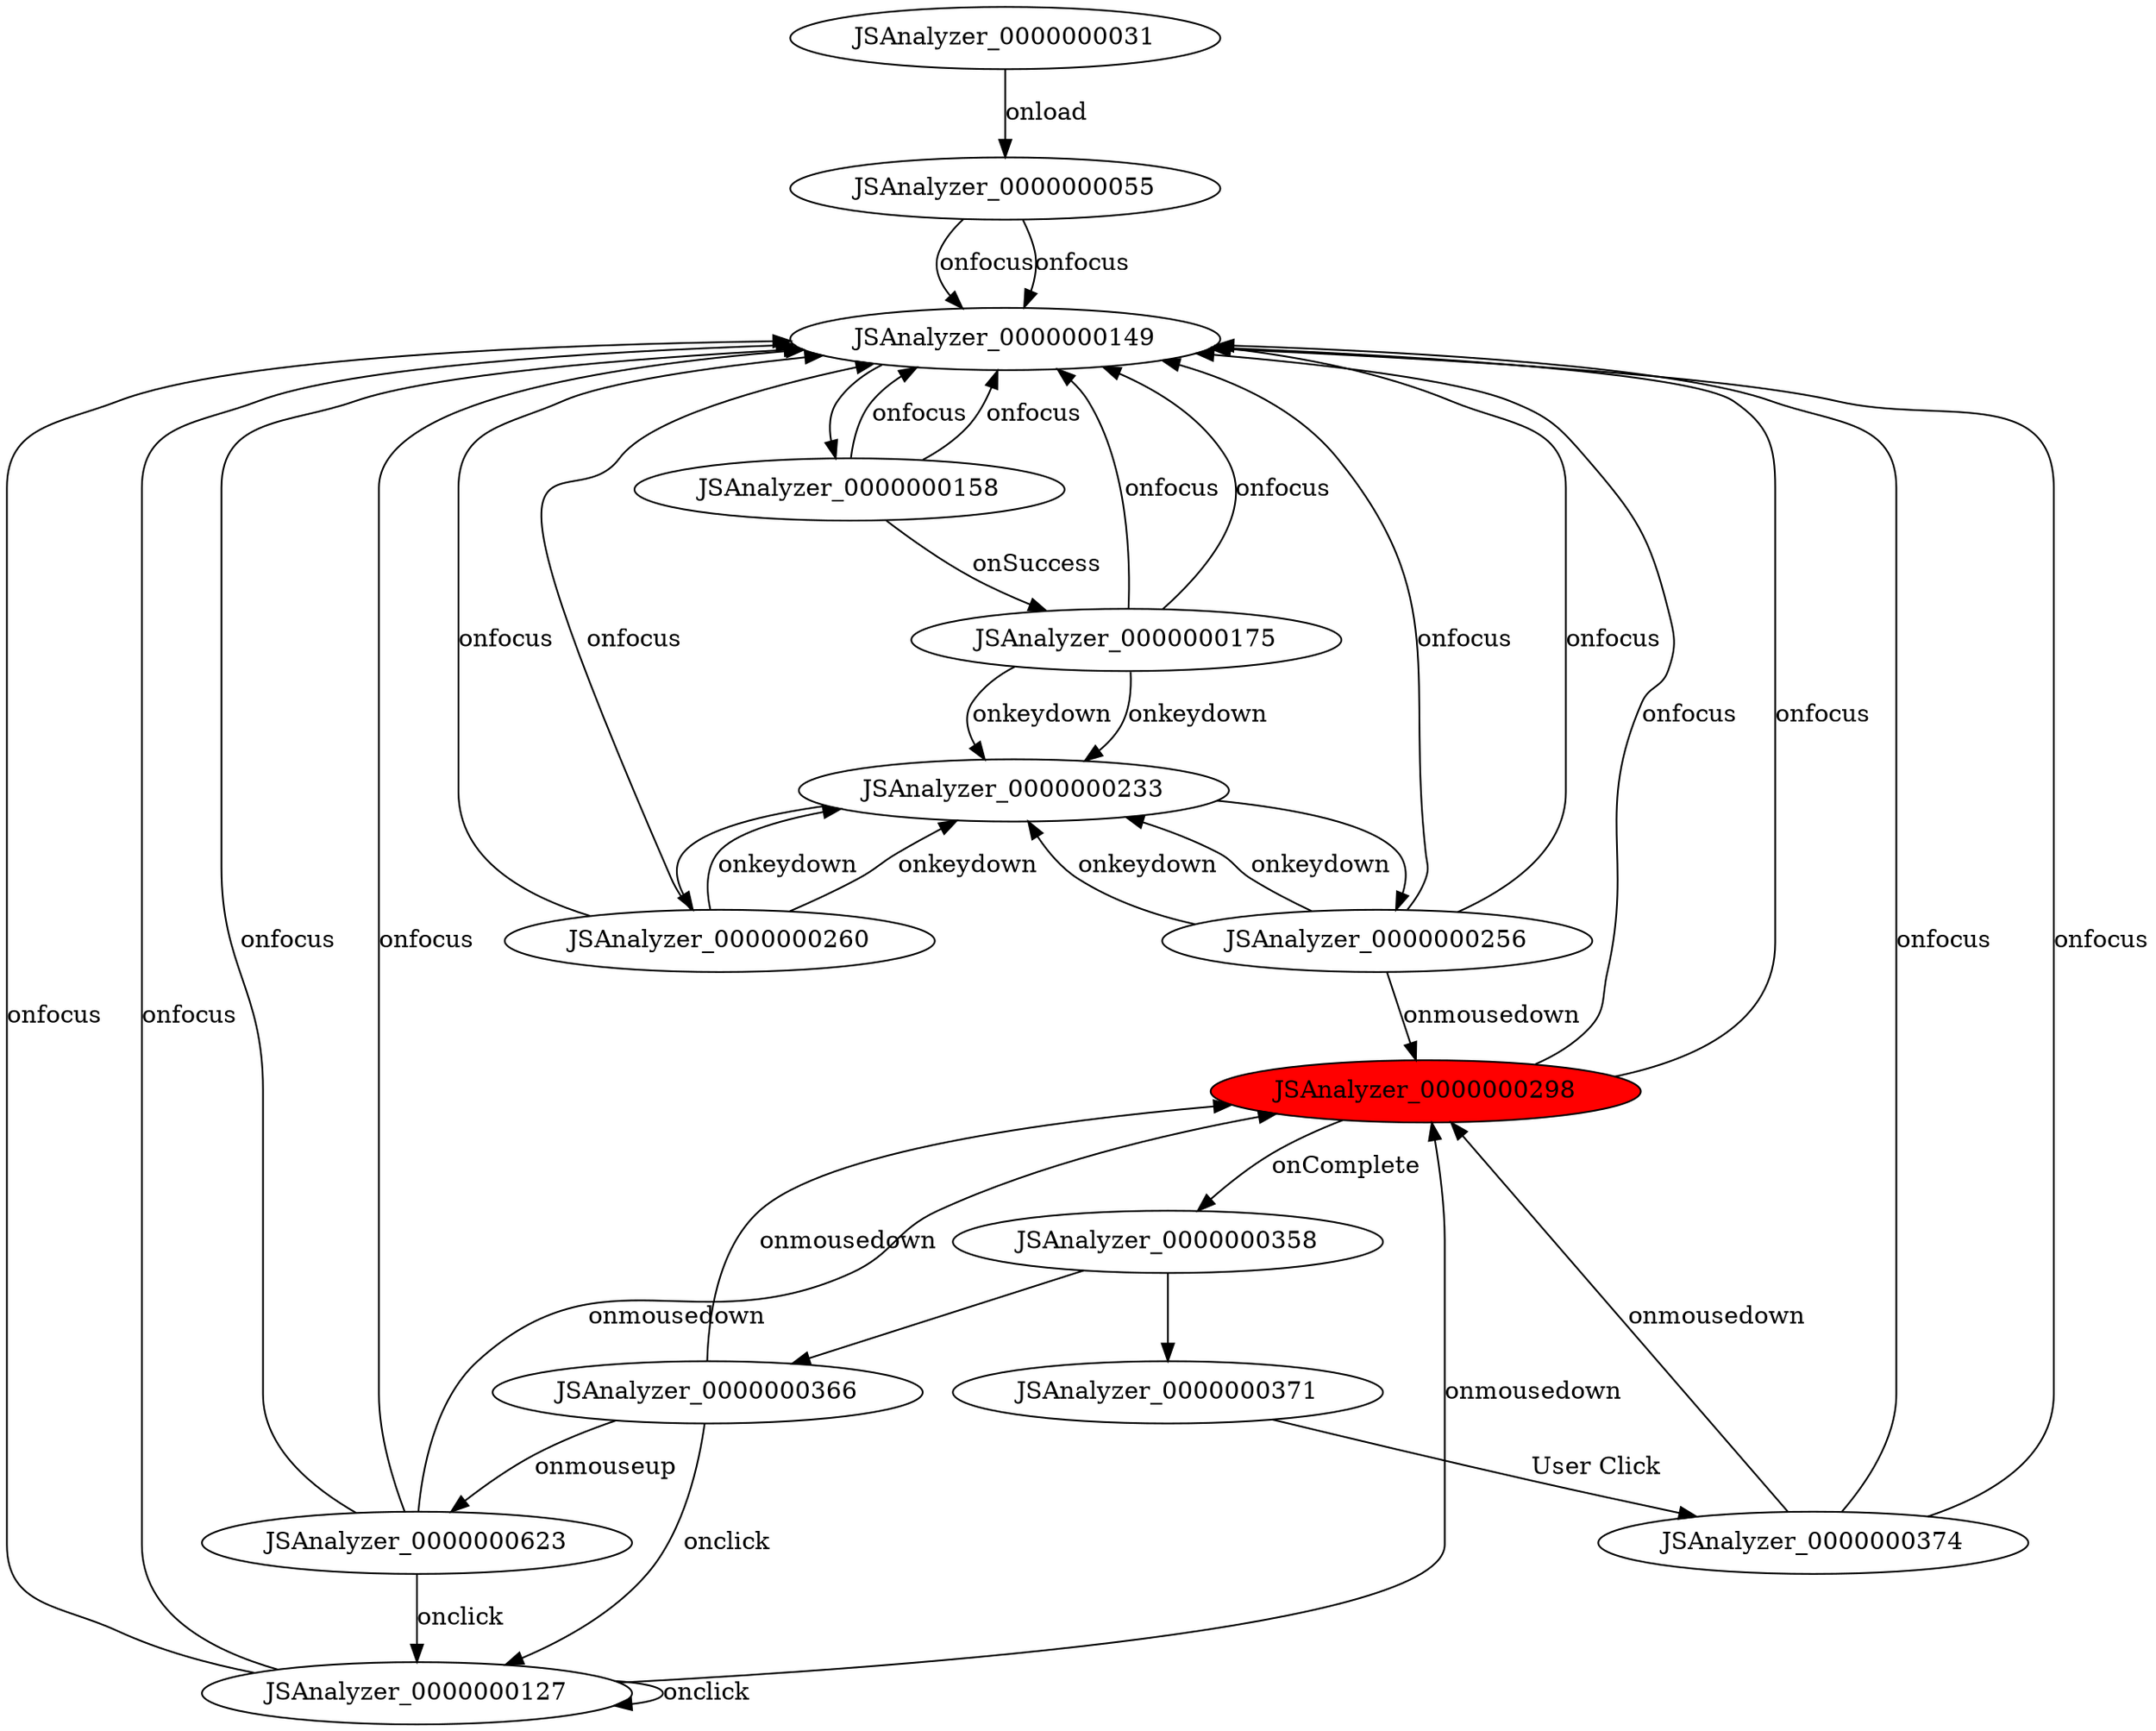 digraph FSM {
JSAnalyzer_0000000031 [];
JSAnalyzer_0000000055 [];
JSAnalyzer_0000000127 [];
JSAnalyzer_0000000149 [];
JSAnalyzer_0000000158 [];
JSAnalyzer_0000000175 [];
JSAnalyzer_0000000233 [];
JSAnalyzer_0000000256 [];
JSAnalyzer_0000000260 [];
JSAnalyzer_0000000298 [style=filled,fillcolor=red];
JSAnalyzer_0000000358 [];
JSAnalyzer_0000000366 [];
JSAnalyzer_0000000371 [];
JSAnalyzer_0000000623 [];
JSAnalyzer_0000000374 [];
JSAnalyzer_0000000149 -> JSAnalyzer_0000000158 []
JSAnalyzer_0000000233 -> JSAnalyzer_0000000256 []
JSAnalyzer_0000000233 -> JSAnalyzer_0000000260 []
JSAnalyzer_0000000358 -> JSAnalyzer_0000000366 []
JSAnalyzer_0000000358 -> JSAnalyzer_0000000371 []
JSAnalyzer_0000000031 -> JSAnalyzer_0000000055 [label="onload"]
JSAnalyzer_0000000055 -> JSAnalyzer_0000000149 [label="onfocus"]
JSAnalyzer_0000000055 -> JSAnalyzer_0000000149 [label="onfocus"]
JSAnalyzer_0000000127 -> JSAnalyzer_0000000149 [label="onfocus"]
JSAnalyzer_0000000127 -> JSAnalyzer_0000000149 [label="onfocus"]
JSAnalyzer_0000000127 -> JSAnalyzer_0000000298 [label="onmousedown"]
JSAnalyzer_0000000127 -> JSAnalyzer_0000000127 [label="onclick"]
JSAnalyzer_0000000158 -> JSAnalyzer_0000000175 [label="onSuccess"]
JSAnalyzer_0000000158 -> JSAnalyzer_0000000149 [label="onfocus"]
JSAnalyzer_0000000158 -> JSAnalyzer_0000000149 [label="onfocus"]
JSAnalyzer_0000000175 -> JSAnalyzer_0000000233 [label="onkeydown"]
JSAnalyzer_0000000175 -> JSAnalyzer_0000000233 [label="onkeydown"]
JSAnalyzer_0000000175 -> JSAnalyzer_0000000149 [label="onfocus"]
JSAnalyzer_0000000175 -> JSAnalyzer_0000000149 [label="onfocus"]
JSAnalyzer_0000000256 -> JSAnalyzer_0000000233 [label="onkeydown"]
JSAnalyzer_0000000256 -> JSAnalyzer_0000000233 [label="onkeydown"]
JSAnalyzer_0000000256 -> JSAnalyzer_0000000149 [label="onfocus"]
JSAnalyzer_0000000256 -> JSAnalyzer_0000000149 [label="onfocus"]
JSAnalyzer_0000000256 -> JSAnalyzer_0000000298 [label="onmousedown"]
JSAnalyzer_0000000260 -> JSAnalyzer_0000000233 [label="onkeydown"]
JSAnalyzer_0000000260 -> JSAnalyzer_0000000233 [label="onkeydown"]
JSAnalyzer_0000000260 -> JSAnalyzer_0000000149 [label="onfocus"]
JSAnalyzer_0000000260 -> JSAnalyzer_0000000149 [label="onfocus"]
JSAnalyzer_0000000298 -> JSAnalyzer_0000000358 [label="onComplete"]
JSAnalyzer_0000000298 -> JSAnalyzer_0000000149 [label="onfocus"]
JSAnalyzer_0000000298 -> JSAnalyzer_0000000149 [label="onfocus"]
JSAnalyzer_0000000366 -> JSAnalyzer_0000000623 [label="onmouseup"]
JSAnalyzer_0000000366 -> JSAnalyzer_0000000298 [label="onmousedown"]
JSAnalyzer_0000000366 -> JSAnalyzer_0000000127 [label="onclick"]
JSAnalyzer_0000000371 -> JSAnalyzer_0000000374 [label="User Click"]
JSAnalyzer_0000000623 -> JSAnalyzer_0000000149 [label="onfocus"]
JSAnalyzer_0000000623 -> JSAnalyzer_0000000149 [label="onfocus"]
JSAnalyzer_0000000623 -> JSAnalyzer_0000000298 [label="onmousedown"]
JSAnalyzer_0000000623 -> JSAnalyzer_0000000127 [label="onclick"]
JSAnalyzer_0000000374 -> JSAnalyzer_0000000149 [label="onfocus"]
JSAnalyzer_0000000374 -> JSAnalyzer_0000000149 [label="onfocus"]
JSAnalyzer_0000000374 -> JSAnalyzer_0000000298 [label="onmousedown"]
}
